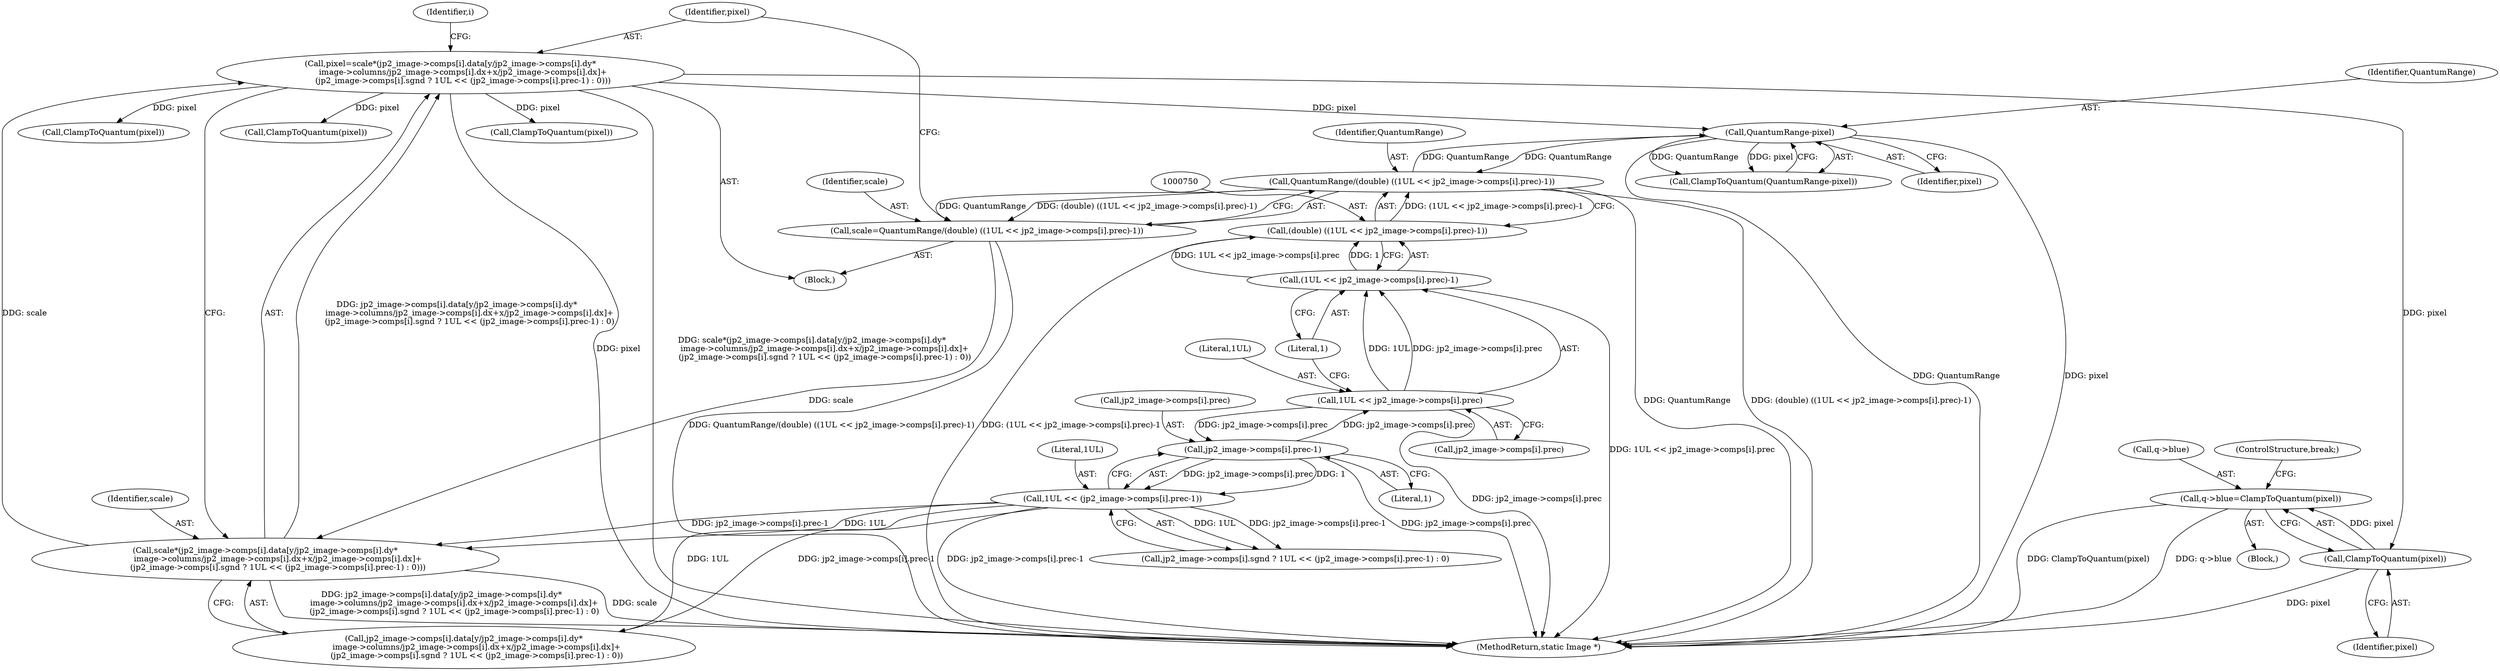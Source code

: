 digraph "0_ImageMagick_f6e9d0d9955e85bdd7540b251cd50d598dacc5e6_28@pointer" {
"1000884" [label="(Call,q->blue=ClampToQuantum(pixel))"];
"1000888" [label="(Call,ClampToQuantum(pixel))"];
"1000762" [label="(Call,pixel=scale*(jp2_image->comps[i].data[y/jp2_image->comps[i].dy*\n          image->columns/jp2_image->comps[i].dx+x/jp2_image->comps[i].dx]+\n          (jp2_image->comps[i].sgnd ? 1UL << (jp2_image->comps[i].prec-1) : 0)))"];
"1000764" [label="(Call,scale*(jp2_image->comps[i].data[y/jp2_image->comps[i].dy*\n          image->columns/jp2_image->comps[i].dx+x/jp2_image->comps[i].dx]+\n          (jp2_image->comps[i].sgnd ? 1UL << (jp2_image->comps[i].prec-1) : 0)))"];
"1000745" [label="(Call,scale=QuantumRange/(double) ((1UL << jp2_image->comps[i].prec)-1))"];
"1000747" [label="(Call,QuantumRange/(double) ((1UL << jp2_image->comps[i].prec)-1))"];
"1000871" [label="(Call,QuantumRange-pixel)"];
"1000749" [label="(Call,(double) ((1UL << jp2_image->comps[i].prec)-1))"];
"1000751" [label="(Call,(1UL << jp2_image->comps[i].prec)-1)"];
"1000752" [label="(Call,1UL << jp2_image->comps[i].prec)"];
"1000816" [label="(Call,jp2_image->comps[i].prec-1)"];
"1000814" [label="(Call,1UL << (jp2_image->comps[i].prec-1))"];
"1000870" [label="(Call,ClampToQuantum(QuantumRange-pixel))"];
"1000897" [label="(Call,ClampToQuantum(pixel))"];
"1000766" [label="(Call,jp2_image->comps[i].data[y/jp2_image->comps[i].dy*\n          image->columns/jp2_image->comps[i].dx+x/jp2_image->comps[i].dx]+\n          (jp2_image->comps[i].sgnd ? 1UL << (jp2_image->comps[i].prec-1) : 0))"];
"1000763" [label="(Identifier,pixel)"];
"1000749" [label="(Call,(double) ((1UL << jp2_image->comps[i].prec)-1))"];
"1000827" [label="(Identifier,i)"];
"1000890" [label="(ControlStructure,break;)"];
"1000761" [label="(Literal,1)"];
"1000752" [label="(Call,1UL << jp2_image->comps[i].prec)"];
"1000883" [label="(Block,)"];
"1000742" [label="(Block,)"];
"1000871" [label="(Call,QuantumRange-pixel)"];
"1000884" [label="(Call,q->blue=ClampToQuantum(pixel))"];
"1000751" [label="(Call,(1UL << jp2_image->comps[i].prec)-1)"];
"1000817" [label="(Call,jp2_image->comps[i].prec)"];
"1000824" [label="(Literal,1)"];
"1000754" [label="(Call,jp2_image->comps[i].prec)"];
"1000816" [label="(Call,jp2_image->comps[i].prec-1)"];
"1000747" [label="(Call,QuantumRange/(double) ((1UL << jp2_image->comps[i].prec)-1))"];
"1000879" [label="(Call,ClampToQuantum(pixel))"];
"1000935" [label="(MethodReturn,static Image *)"];
"1000765" [label="(Identifier,scale)"];
"1000888" [label="(Call,ClampToQuantum(pixel))"];
"1000885" [label="(Call,q->blue)"];
"1000764" [label="(Call,scale*(jp2_image->comps[i].data[y/jp2_image->comps[i].dy*\n          image->columns/jp2_image->comps[i].dx+x/jp2_image->comps[i].dx]+\n          (jp2_image->comps[i].sgnd ? 1UL << (jp2_image->comps[i].prec-1) : 0)))"];
"1000872" [label="(Identifier,QuantumRange)"];
"1000753" [label="(Literal,1UL)"];
"1000814" [label="(Call,1UL << (jp2_image->comps[i].prec-1))"];
"1000806" [label="(Call,jp2_image->comps[i].sgnd ? 1UL << (jp2_image->comps[i].prec-1) : 0)"];
"1000762" [label="(Call,pixel=scale*(jp2_image->comps[i].data[y/jp2_image->comps[i].dy*\n          image->columns/jp2_image->comps[i].dx+x/jp2_image->comps[i].dx]+\n          (jp2_image->comps[i].sgnd ? 1UL << (jp2_image->comps[i].prec-1) : 0)))"];
"1000746" [label="(Identifier,scale)"];
"1000815" [label="(Literal,1UL)"];
"1000745" [label="(Call,scale=QuantumRange/(double) ((1UL << jp2_image->comps[i].prec)-1))"];
"1000873" [label="(Identifier,pixel)"];
"1000748" [label="(Identifier,QuantumRange)"];
"1000889" [label="(Identifier,pixel)"];
"1000835" [label="(Call,ClampToQuantum(pixel))"];
"1000884" -> "1000883"  [label="AST: "];
"1000884" -> "1000888"  [label="CFG: "];
"1000885" -> "1000884"  [label="AST: "];
"1000888" -> "1000884"  [label="AST: "];
"1000890" -> "1000884"  [label="CFG: "];
"1000884" -> "1000935"  [label="DDG: q->blue"];
"1000884" -> "1000935"  [label="DDG: ClampToQuantum(pixel)"];
"1000888" -> "1000884"  [label="DDG: pixel"];
"1000888" -> "1000889"  [label="CFG: "];
"1000889" -> "1000888"  [label="AST: "];
"1000888" -> "1000935"  [label="DDG: pixel"];
"1000762" -> "1000888"  [label="DDG: pixel"];
"1000762" -> "1000742"  [label="AST: "];
"1000762" -> "1000764"  [label="CFG: "];
"1000763" -> "1000762"  [label="AST: "];
"1000764" -> "1000762"  [label="AST: "];
"1000827" -> "1000762"  [label="CFG: "];
"1000762" -> "1000935"  [label="DDG: pixel"];
"1000762" -> "1000935"  [label="DDG: scale*(jp2_image->comps[i].data[y/jp2_image->comps[i].dy*\n          image->columns/jp2_image->comps[i].dx+x/jp2_image->comps[i].dx]+\n          (jp2_image->comps[i].sgnd ? 1UL << (jp2_image->comps[i].prec-1) : 0))"];
"1000764" -> "1000762"  [label="DDG: scale"];
"1000764" -> "1000762"  [label="DDG: jp2_image->comps[i].data[y/jp2_image->comps[i].dy*\n          image->columns/jp2_image->comps[i].dx+x/jp2_image->comps[i].dx]+\n          (jp2_image->comps[i].sgnd ? 1UL << (jp2_image->comps[i].prec-1) : 0)"];
"1000762" -> "1000835"  [label="DDG: pixel"];
"1000762" -> "1000871"  [label="DDG: pixel"];
"1000762" -> "1000879"  [label="DDG: pixel"];
"1000762" -> "1000897"  [label="DDG: pixel"];
"1000764" -> "1000766"  [label="CFG: "];
"1000765" -> "1000764"  [label="AST: "];
"1000766" -> "1000764"  [label="AST: "];
"1000764" -> "1000935"  [label="DDG: jp2_image->comps[i].data[y/jp2_image->comps[i].dy*\n          image->columns/jp2_image->comps[i].dx+x/jp2_image->comps[i].dx]+\n          (jp2_image->comps[i].sgnd ? 1UL << (jp2_image->comps[i].prec-1) : 0)"];
"1000764" -> "1000935"  [label="DDG: scale"];
"1000745" -> "1000764"  [label="DDG: scale"];
"1000814" -> "1000764"  [label="DDG: 1UL"];
"1000814" -> "1000764"  [label="DDG: jp2_image->comps[i].prec-1"];
"1000745" -> "1000742"  [label="AST: "];
"1000745" -> "1000747"  [label="CFG: "];
"1000746" -> "1000745"  [label="AST: "];
"1000747" -> "1000745"  [label="AST: "];
"1000763" -> "1000745"  [label="CFG: "];
"1000745" -> "1000935"  [label="DDG: QuantumRange/(double) ((1UL << jp2_image->comps[i].prec)-1)"];
"1000747" -> "1000745"  [label="DDG: QuantumRange"];
"1000747" -> "1000745"  [label="DDG: (double) ((1UL << jp2_image->comps[i].prec)-1)"];
"1000747" -> "1000749"  [label="CFG: "];
"1000748" -> "1000747"  [label="AST: "];
"1000749" -> "1000747"  [label="AST: "];
"1000747" -> "1000935"  [label="DDG: QuantumRange"];
"1000747" -> "1000935"  [label="DDG: (double) ((1UL << jp2_image->comps[i].prec)-1)"];
"1000871" -> "1000747"  [label="DDG: QuantumRange"];
"1000749" -> "1000747"  [label="DDG: (1UL << jp2_image->comps[i].prec)-1"];
"1000747" -> "1000871"  [label="DDG: QuantumRange"];
"1000871" -> "1000870"  [label="AST: "];
"1000871" -> "1000873"  [label="CFG: "];
"1000872" -> "1000871"  [label="AST: "];
"1000873" -> "1000871"  [label="AST: "];
"1000870" -> "1000871"  [label="CFG: "];
"1000871" -> "1000935"  [label="DDG: QuantumRange"];
"1000871" -> "1000935"  [label="DDG: pixel"];
"1000871" -> "1000870"  [label="DDG: QuantumRange"];
"1000871" -> "1000870"  [label="DDG: pixel"];
"1000749" -> "1000751"  [label="CFG: "];
"1000750" -> "1000749"  [label="AST: "];
"1000751" -> "1000749"  [label="AST: "];
"1000749" -> "1000935"  [label="DDG: (1UL << jp2_image->comps[i].prec)-1"];
"1000751" -> "1000749"  [label="DDG: 1UL << jp2_image->comps[i].prec"];
"1000751" -> "1000749"  [label="DDG: 1"];
"1000751" -> "1000761"  [label="CFG: "];
"1000752" -> "1000751"  [label="AST: "];
"1000761" -> "1000751"  [label="AST: "];
"1000751" -> "1000935"  [label="DDG: 1UL << jp2_image->comps[i].prec"];
"1000752" -> "1000751"  [label="DDG: 1UL"];
"1000752" -> "1000751"  [label="DDG: jp2_image->comps[i].prec"];
"1000752" -> "1000754"  [label="CFG: "];
"1000753" -> "1000752"  [label="AST: "];
"1000754" -> "1000752"  [label="AST: "];
"1000761" -> "1000752"  [label="CFG: "];
"1000752" -> "1000935"  [label="DDG: jp2_image->comps[i].prec"];
"1000816" -> "1000752"  [label="DDG: jp2_image->comps[i].prec"];
"1000752" -> "1000816"  [label="DDG: jp2_image->comps[i].prec"];
"1000816" -> "1000814"  [label="AST: "];
"1000816" -> "1000824"  [label="CFG: "];
"1000817" -> "1000816"  [label="AST: "];
"1000824" -> "1000816"  [label="AST: "];
"1000814" -> "1000816"  [label="CFG: "];
"1000816" -> "1000935"  [label="DDG: jp2_image->comps[i].prec"];
"1000816" -> "1000814"  [label="DDG: jp2_image->comps[i].prec"];
"1000816" -> "1000814"  [label="DDG: 1"];
"1000814" -> "1000806"  [label="AST: "];
"1000815" -> "1000814"  [label="AST: "];
"1000806" -> "1000814"  [label="CFG: "];
"1000814" -> "1000935"  [label="DDG: jp2_image->comps[i].prec-1"];
"1000814" -> "1000766"  [label="DDG: 1UL"];
"1000814" -> "1000766"  [label="DDG: jp2_image->comps[i].prec-1"];
"1000814" -> "1000806"  [label="DDG: 1UL"];
"1000814" -> "1000806"  [label="DDG: jp2_image->comps[i].prec-1"];
}
